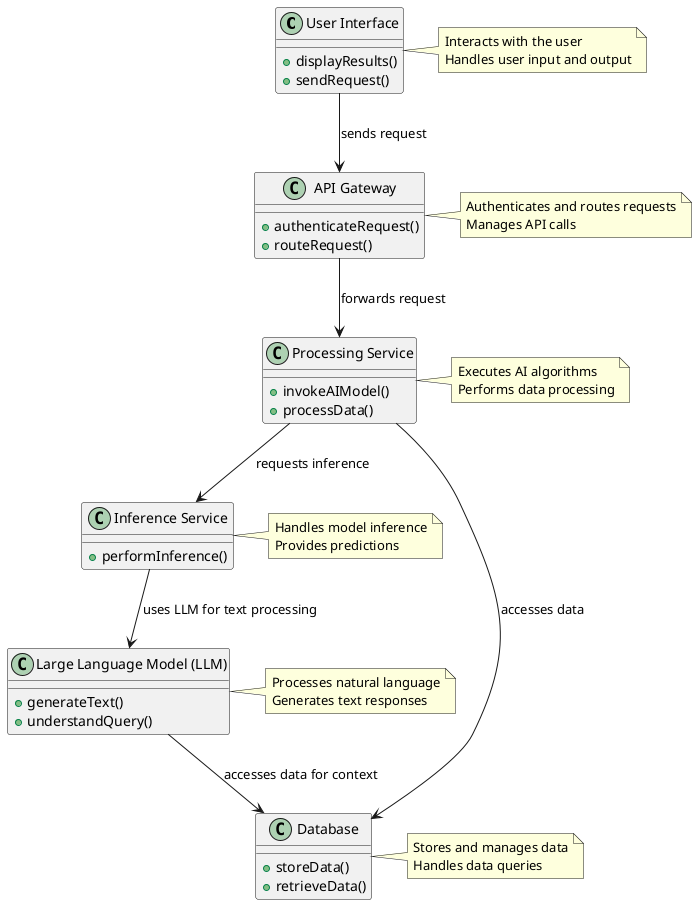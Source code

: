 @startuml
' 클래스 정의
class "User Interface" as UI {
    +displayResults()
    +sendRequest()
}

class "API Gateway" as API {
    +authenticateRequest()
    +routeRequest()
}

class "Processing Service" as Processing {
    +invokeAIModel()
    +processData()
}

class "Inference Service" as Inference {
    +performInference()
}

class "Large Language Model (LLM)" as LLM {
    +generateText()
    +understandQuery()
}

class "Database" {
    +storeData()
    +retrieveData()
}

' 관계 정의
UI --> API : sends request
API --> Processing : forwards request
Processing --> Inference : requests inference
Inference --> LLM : uses LLM for text processing
LLM --> Database : accesses data for context
Processing --> Database : accesses data

' 클래스 상세 설명
note right of UI : Interacts with the user\nHandles user input and output

note right of API : Authenticates and routes requests\nManages API calls

note right of Processing : Executes AI algorithms\nPerforms data processing

note right of Inference : Handles model inference\nProvides predictions

note right of LLM : Processes natural language\nGenerates text responses

note right of Database : Stores and manages data\nHandles data queries

@enduml